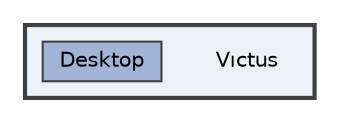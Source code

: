 digraph "C:/Users/Vıctus"
{
 // INTERACTIVE_SVG=YES
 // LATEX_PDF_SIZE
  bgcolor="transparent";
  edge [fontname=Helvetica,fontsize=10,labelfontname=Helvetica,labelfontsize=10];
  node [fontname=Helvetica,fontsize=10,shape=box,height=0.2,width=0.4];
  compound=true
  subgraph clusterdir_1558c0580cc4494c41dce25fb5478ffa {
    graph [ bgcolor="#edf0f7", pencolor="grey25", label="", fontname=Helvetica,fontsize=10 style="filled,bold", URL="dir_1558c0580cc4494c41dce25fb5478ffa.html",tooltip=""]
    dir_1558c0580cc4494c41dce25fb5478ffa [shape=plaintext, label="Vıctus"];
  dir_5e84d8ee370b93bf48934eda8d0d6fc8 [label="Desktop", fillcolor="#a2b4d6", color="grey25", style="filled", URL="dir_5e84d8ee370b93bf48934eda8d0d6fc8.html",tooltip=""];
  }
}
